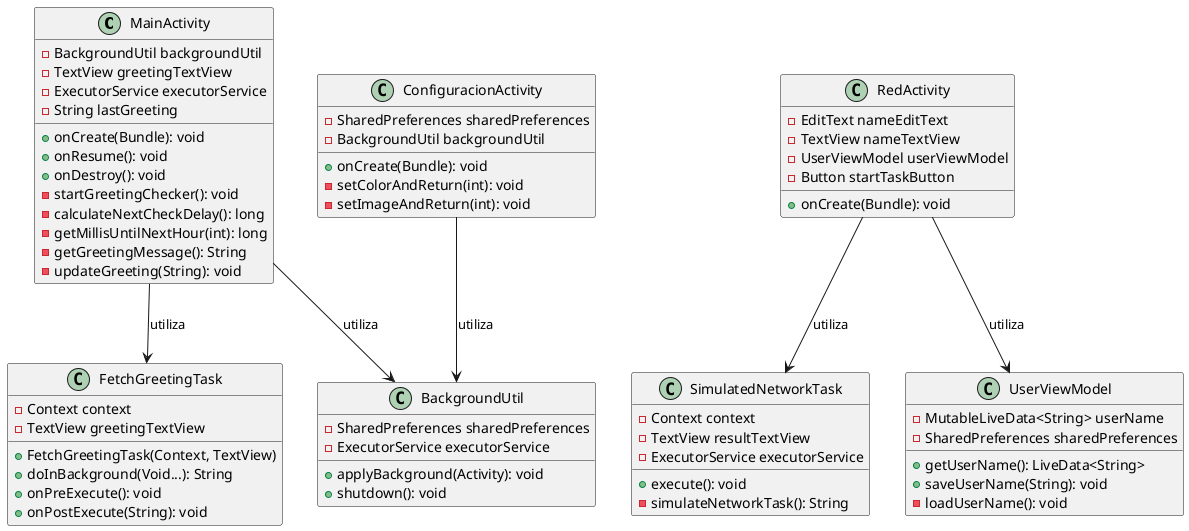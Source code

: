 @startuml

class MainActivity {
    - BackgroundUtil backgroundUtil
    - TextView greetingTextView
    - ExecutorService executorService
    - String lastGreeting
    + onCreate(Bundle): void
    + onResume(): void
    + onDestroy(): void
    - startGreetingChecker(): void
    - calculateNextCheckDelay(): long
    - getMillisUntilNextHour(int): long
    - getGreetingMessage(): String
    - updateGreeting(String): void
}

class RedActivity {
    - EditText nameEditText
    - TextView nameTextView
    - UserViewModel userViewModel
    - Button startTaskButton
    + onCreate(Bundle): void
}

class ConfiguracionActivity {
    - SharedPreferences sharedPreferences
    - BackgroundUtil backgroundUtil
    + onCreate(Bundle): void
    - setColorAndReturn(int): void
    - setImageAndReturn(int): void
}

class BackgroundUtil {
    - SharedPreferences sharedPreferences
    - ExecutorService executorService
    + applyBackground(Activity): void
    + shutdown(): void
}

class FetchGreetingTask {
    - Context context
    - TextView greetingTextView
    + FetchGreetingTask(Context, TextView)
    + doInBackground(Void...): String
    + onPreExecute(): void
    + onPostExecute(String): void
}

class SimulatedNetworkTask {
    - Context context
    - TextView resultTextView
    - ExecutorService executorService
    + execute(): void
    - simulateNetworkTask(): String
}

class UserViewModel {
    - MutableLiveData<String> userName
    - SharedPreferences sharedPreferences
    + getUserName(): LiveData<String>
    + saveUserName(String): void
    - loadUserName(): void
}

RedActivity --> UserViewModel : utiliza
RedActivity --> SimulatedNetworkTask : utiliza
MainActivity --> BackgroundUtil : utiliza
MainActivity --> FetchGreetingTask : utiliza
ConfiguracionActivity --> BackgroundUtil : utiliza

@enduml
